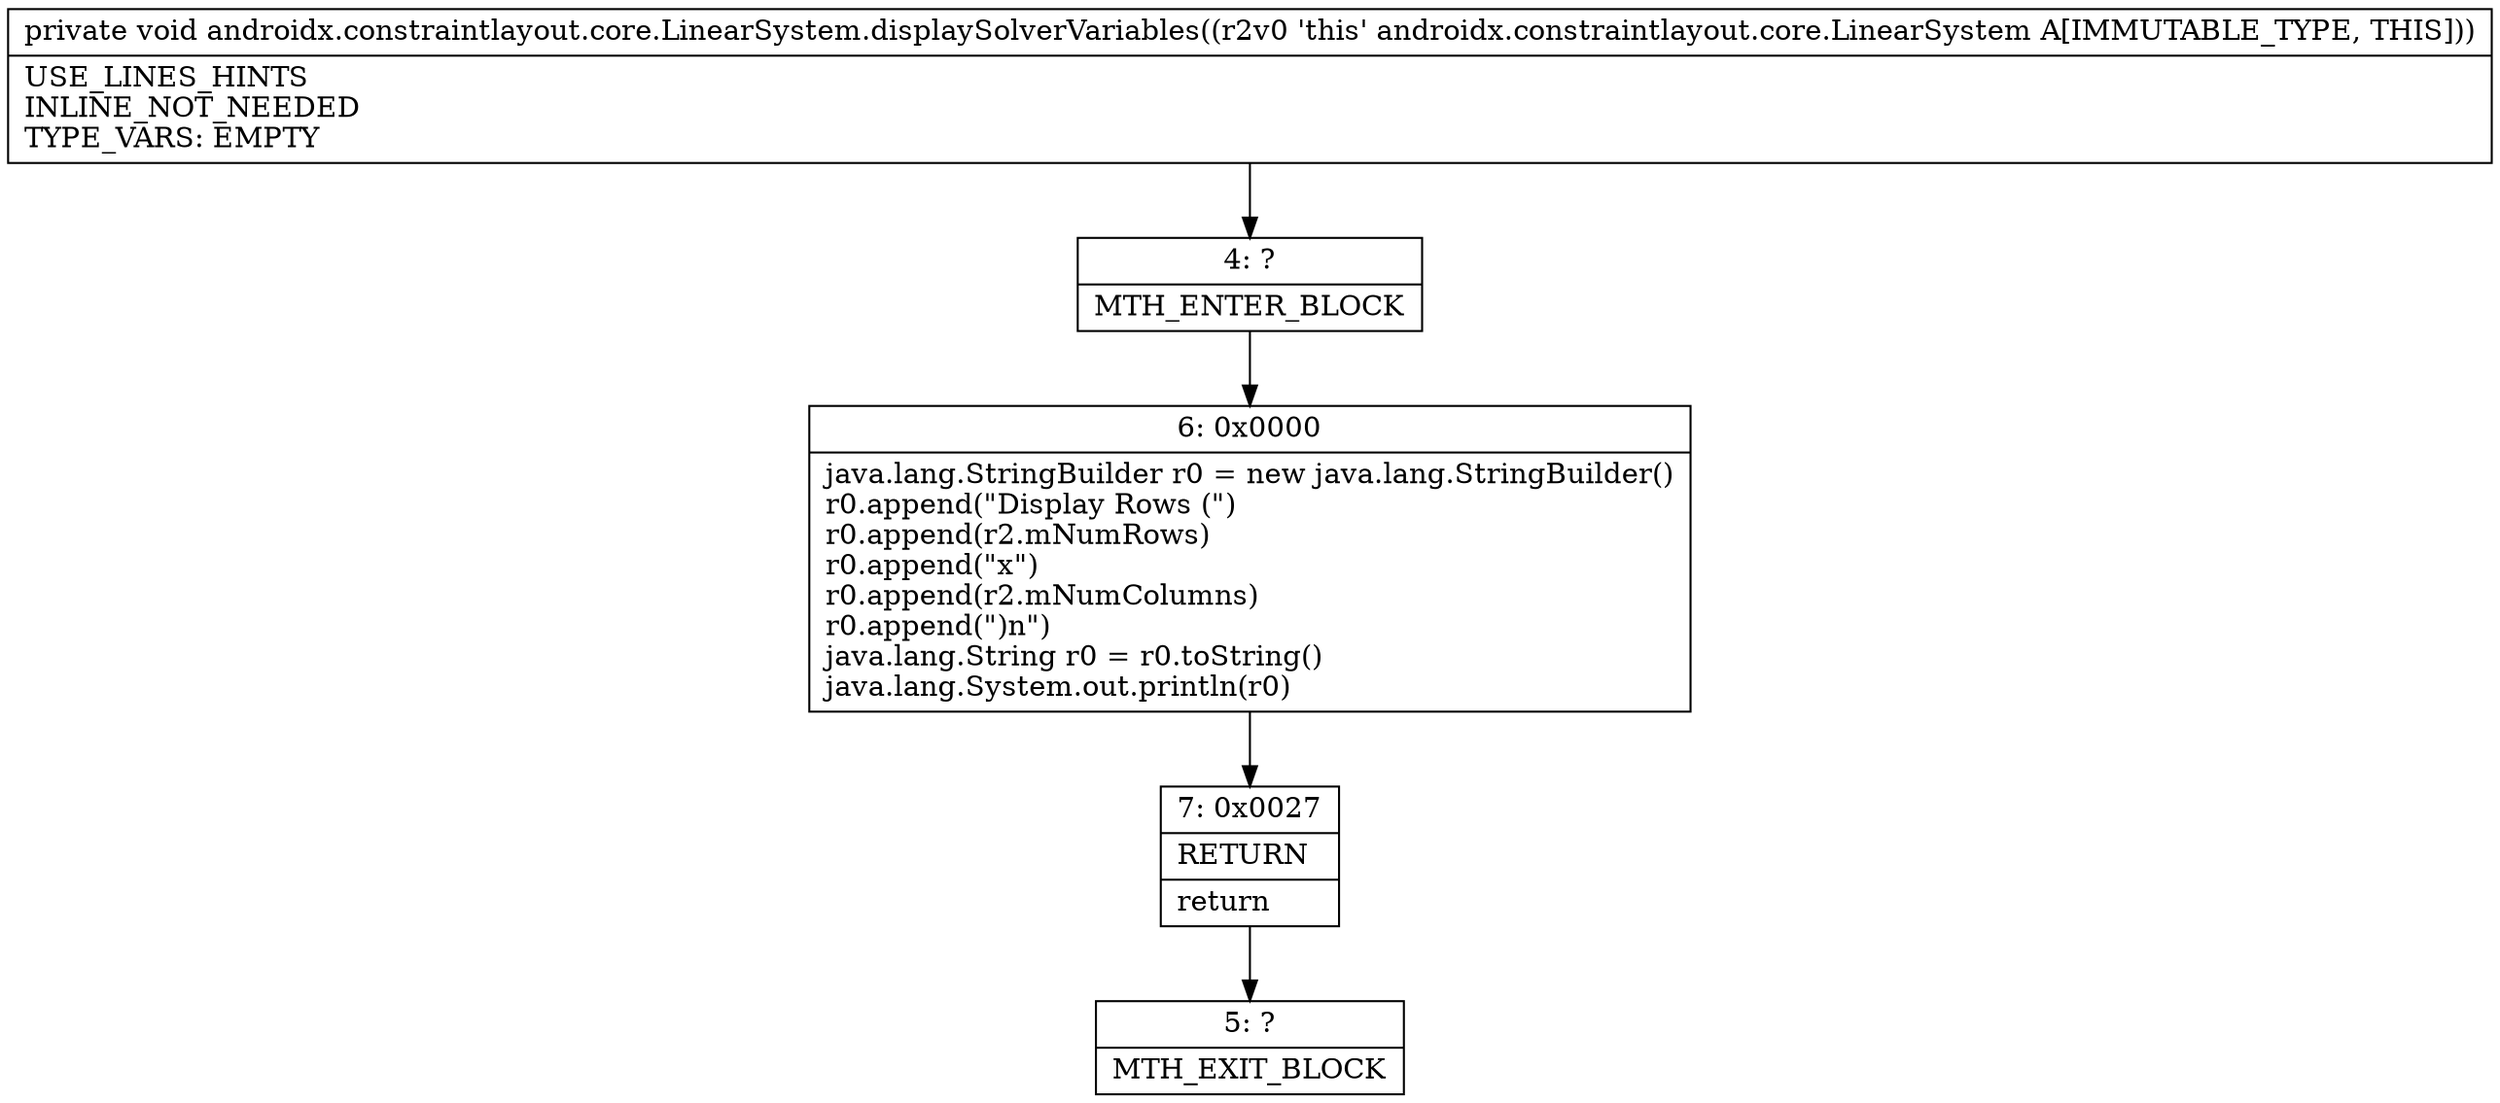 digraph "CFG forandroidx.constraintlayout.core.LinearSystem.displaySolverVariables()V" {
Node_4 [shape=record,label="{4\:\ ?|MTH_ENTER_BLOCK\l}"];
Node_6 [shape=record,label="{6\:\ 0x0000|java.lang.StringBuilder r0 = new java.lang.StringBuilder()\lr0.append(\"Display Rows (\")\lr0.append(r2.mNumRows)\lr0.append(\"x\")\lr0.append(r2.mNumColumns)\lr0.append(\")n\")\ljava.lang.String r0 = r0.toString()\ljava.lang.System.out.println(r0)\l}"];
Node_7 [shape=record,label="{7\:\ 0x0027|RETURN\l|return\l}"];
Node_5 [shape=record,label="{5\:\ ?|MTH_EXIT_BLOCK\l}"];
MethodNode[shape=record,label="{private void androidx.constraintlayout.core.LinearSystem.displaySolverVariables((r2v0 'this' androidx.constraintlayout.core.LinearSystem A[IMMUTABLE_TYPE, THIS]))  | USE_LINES_HINTS\lINLINE_NOT_NEEDED\lTYPE_VARS: EMPTY\l}"];
MethodNode -> Node_4;Node_4 -> Node_6;
Node_6 -> Node_7;
Node_7 -> Node_5;
}

